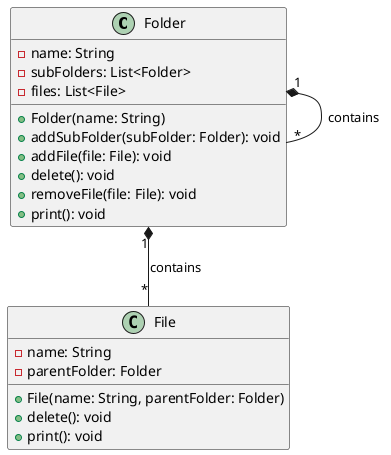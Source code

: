 @startuml

class Folder {
  - name: String
  - subFolders: List<Folder>
  - files: List<File>

  + Folder(name: String)
  + addSubFolder(subFolder: Folder): void
  + addFile(file: File): void
  + delete(): void
  + removeFile(file: File): void
  + print(): void
}

class File {
  - name: String
  - parentFolder: Folder

  + File(name: String, parentFolder: Folder)
  + delete(): void
  + print(): void
}

Folder "1" *-- "*" File: contains
Folder "1" *-- "*" Folder: contains

@enduml
